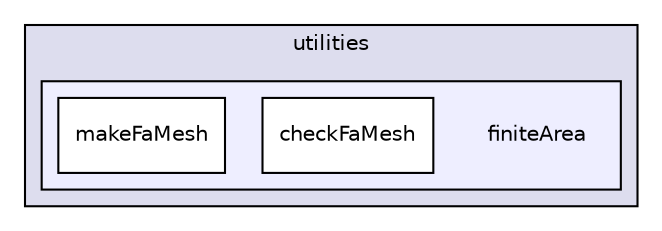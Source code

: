 digraph "applications/utilities/finiteArea" {
  bgcolor=transparent;
  compound=true
  node [ fontsize="10", fontname="Helvetica"];
  edge [ labelfontsize="10", labelfontname="Helvetica"];
  subgraph clusterdir_a740ba71acc8f57051af57c325cf1aa6 {
    graph [ bgcolor="#ddddee", pencolor="black", label="utilities" fontname="Helvetica", fontsize="10", URL="dir_a740ba71acc8f57051af57c325cf1aa6.html"]
  subgraph clusterdir_2de8263c6dafcba2c74a1f3a01c34188 {
    graph [ bgcolor="#eeeeff", pencolor="black", label="" URL="dir_2de8263c6dafcba2c74a1f3a01c34188.html"];
    dir_2de8263c6dafcba2c74a1f3a01c34188 [shape=plaintext label="finiteArea"];
    dir_5b46cead7499586482184a7416973347 [shape=box label="checkFaMesh" color="black" fillcolor="white" style="filled" URL="dir_5b46cead7499586482184a7416973347.html"];
    dir_538887f54f12c144903010a79f1c2725 [shape=box label="makeFaMesh" color="black" fillcolor="white" style="filled" URL="dir_538887f54f12c144903010a79f1c2725.html"];
  }
  }
}
